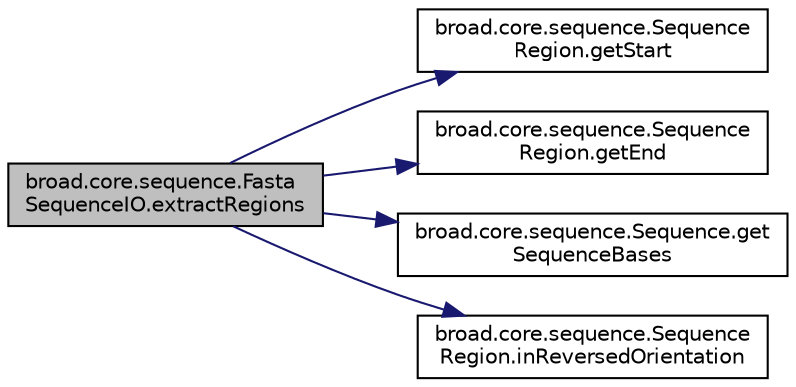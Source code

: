 digraph "broad.core.sequence.FastaSequenceIO.extractRegions"
{
  edge [fontname="Helvetica",fontsize="10",labelfontname="Helvetica",labelfontsize="10"];
  node [fontname="Helvetica",fontsize="10",shape=record];
  rankdir="LR";
  Node1 [label="broad.core.sequence.Fasta\lSequenceIO.extractRegions",height=0.2,width=0.4,color="black", fillcolor="grey75", style="filled" fontcolor="black"];
  Node1 -> Node2 [color="midnightblue",fontsize="10",style="solid",fontname="Helvetica"];
  Node2 [label="broad.core.sequence.Sequence\lRegion.getStart",height=0.2,width=0.4,color="black", fillcolor="white", style="filled",URL="$classbroad_1_1core_1_1sequence_1_1_sequence_region.html#afcca12aead494125f57be12abe9e2adb"];
  Node1 -> Node3 [color="midnightblue",fontsize="10",style="solid",fontname="Helvetica"];
  Node3 [label="broad.core.sequence.Sequence\lRegion.getEnd",height=0.2,width=0.4,color="black", fillcolor="white", style="filled",URL="$classbroad_1_1core_1_1sequence_1_1_sequence_region.html#a1f2cbaafc85940a5c2719243f4640249"];
  Node1 -> Node4 [color="midnightblue",fontsize="10",style="solid",fontname="Helvetica"];
  Node4 [label="broad.core.sequence.Sequence.get\lSequenceBases",height=0.2,width=0.4,color="black", fillcolor="white", style="filled",URL="$classbroad_1_1core_1_1sequence_1_1_sequence.html#a416d299b6cd3017e291847079c55380f"];
  Node1 -> Node5 [color="midnightblue",fontsize="10",style="solid",fontname="Helvetica"];
  Node5 [label="broad.core.sequence.Sequence\lRegion.inReversedOrientation",height=0.2,width=0.4,color="black", fillcolor="white", style="filled",URL="$classbroad_1_1core_1_1sequence_1_1_sequence_region.html#aebbe9fecbd89dfb53c258737e94aab9a"];
}
